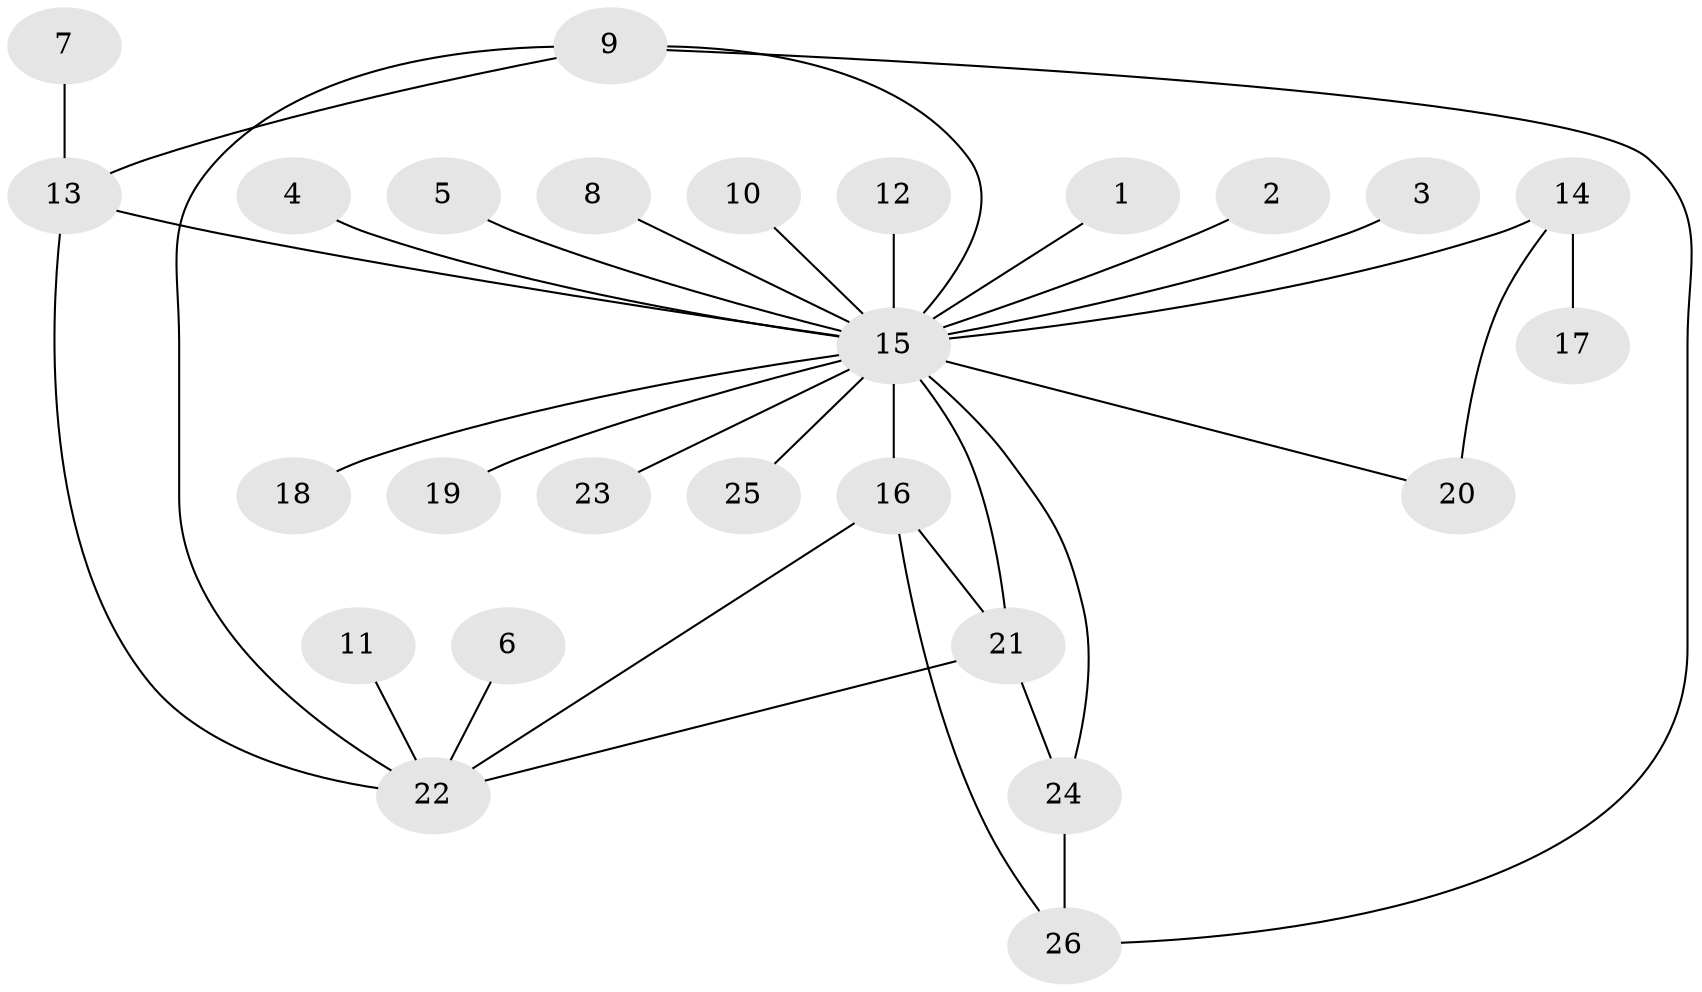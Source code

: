 // original degree distribution, {7: 0.02564102564102564, 27: 0.01282051282051282, 3: 0.0641025641025641, 1: 0.5256410256410257, 10: 0.01282051282051282, 4: 0.0641025641025641, 5: 0.038461538461538464, 8: 0.01282051282051282, 2: 0.23076923076923078, 6: 0.01282051282051282}
// Generated by graph-tools (version 1.1) at 2025/36/03/04/25 23:36:41]
// undirected, 26 vertices, 34 edges
graph export_dot {
  node [color=gray90,style=filled];
  1;
  2;
  3;
  4;
  5;
  6;
  7;
  8;
  9;
  10;
  11;
  12;
  13;
  14;
  15;
  16;
  17;
  18;
  19;
  20;
  21;
  22;
  23;
  24;
  25;
  26;
  1 -- 15 [weight=1.0];
  2 -- 15 [weight=1.0];
  3 -- 15 [weight=1.0];
  4 -- 15 [weight=1.0];
  5 -- 15 [weight=1.0];
  6 -- 22 [weight=1.0];
  7 -- 13 [weight=1.0];
  8 -- 15 [weight=1.0];
  9 -- 13 [weight=1.0];
  9 -- 15 [weight=1.0];
  9 -- 22 [weight=1.0];
  9 -- 26 [weight=1.0];
  10 -- 15 [weight=1.0];
  11 -- 22 [weight=1.0];
  12 -- 15 [weight=1.0];
  13 -- 15 [weight=2.0];
  13 -- 22 [weight=1.0];
  14 -- 15 [weight=2.0];
  14 -- 17 [weight=1.0];
  14 -- 20 [weight=2.0];
  15 -- 16 [weight=2.0];
  15 -- 18 [weight=1.0];
  15 -- 19 [weight=1.0];
  15 -- 20 [weight=1.0];
  15 -- 21 [weight=2.0];
  15 -- 23 [weight=1.0];
  15 -- 24 [weight=1.0];
  15 -- 25 [weight=1.0];
  16 -- 21 [weight=1.0];
  16 -- 22 [weight=1.0];
  16 -- 26 [weight=1.0];
  21 -- 22 [weight=1.0];
  21 -- 24 [weight=1.0];
  24 -- 26 [weight=2.0];
}

